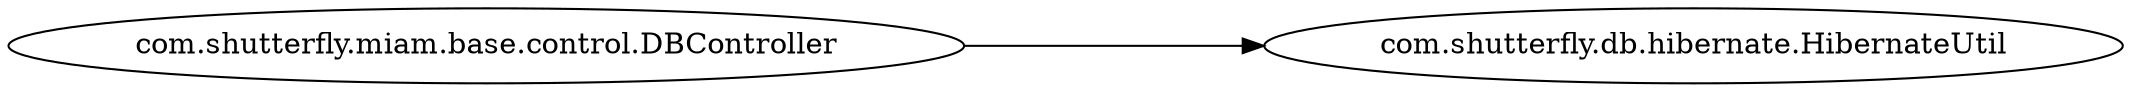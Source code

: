 digraph dependencyGraph {
 concentrate=true;
 rankdir="LR"; 
ranksep="2.0";
"com.shutterfly.miam.base.control.DBController"; 
"com.shutterfly.miam.base.control.DBController"->"com.shutterfly.db.hibernate.HibernateUtil";
splines="ortho";
}